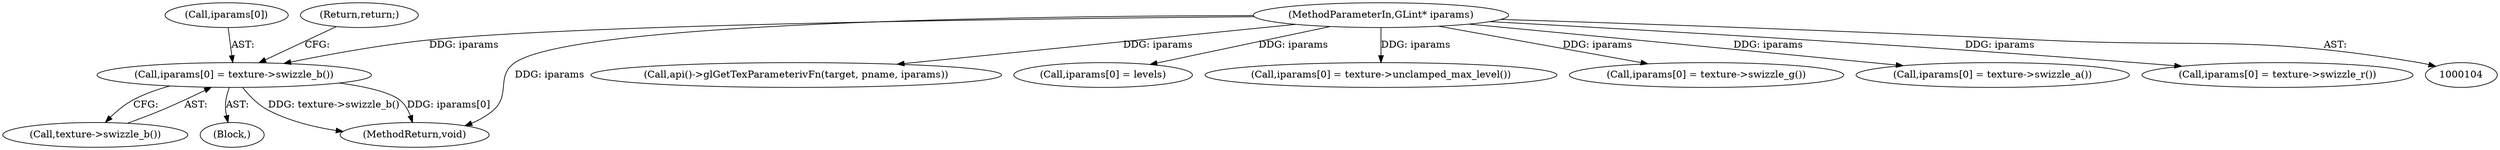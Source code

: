 digraph "0_Chrome_385508dc888ef15d272cdd2705b17996abc519d6@array" {
"1000260" [label="(Call,iparams[0] = texture->swizzle_b())"];
"1000108" [label="(MethodParameterIn,GLint* iparams)"];
"1000296" [label="(Call,api()->glGetTexParameterivFn(target, pname, iparams))"];
"1000165" [label="(Call,iparams[0] = levels)"];
"1000203" [label="(Call,iparams[0] = texture->unclamped_max_level())"];
"1000260" [label="(Call,iparams[0] = texture->swizzle_b())"];
"1000241" [label="(Call,iparams[0] = texture->swizzle_g())"];
"1000108" [label="(MethodParameterIn,GLint* iparams)"];
"1000261" [label="(Call,iparams[0])"];
"1000264" [label="(Call,texture->swizzle_b())"];
"1000279" [label="(Call,iparams[0] = texture->swizzle_a())"];
"1000222" [label="(Call,iparams[0] = texture->swizzle_r())"];
"1000259" [label="(Block,)"];
"1000265" [label="(Return,return;)"];
"1000300" [label="(MethodReturn,void)"];
"1000260" -> "1000259"  [label="AST: "];
"1000260" -> "1000264"  [label="CFG: "];
"1000261" -> "1000260"  [label="AST: "];
"1000264" -> "1000260"  [label="AST: "];
"1000265" -> "1000260"  [label="CFG: "];
"1000260" -> "1000300"  [label="DDG: texture->swizzle_b()"];
"1000260" -> "1000300"  [label="DDG: iparams[0]"];
"1000108" -> "1000260"  [label="DDG: iparams"];
"1000108" -> "1000104"  [label="AST: "];
"1000108" -> "1000300"  [label="DDG: iparams"];
"1000108" -> "1000165"  [label="DDG: iparams"];
"1000108" -> "1000203"  [label="DDG: iparams"];
"1000108" -> "1000222"  [label="DDG: iparams"];
"1000108" -> "1000241"  [label="DDG: iparams"];
"1000108" -> "1000279"  [label="DDG: iparams"];
"1000108" -> "1000296"  [label="DDG: iparams"];
}
